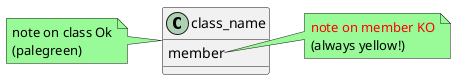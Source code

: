 {
  "sha1": "278kjt42c3kkeah6zrwv4pqel9shzqb",
  "insertion": {
    "when": "2024-05-30T20:48:19.918Z",
    "url": "https://forum.plantuml.net/14530/cannot-easily-customize-note-on-class-members",
    "user": "plantuml@gmail.com"
  }
}
@startuml
<style>
note {
  BackGroundColor palegreen
}
</style>

class class_name {
member
}

note left of class_name
  note on class Ok
  (palegreen)
end note

note right of class_name::member 
  <color:#red>note on member KO
  (always yellow!)
end note

@enduml

